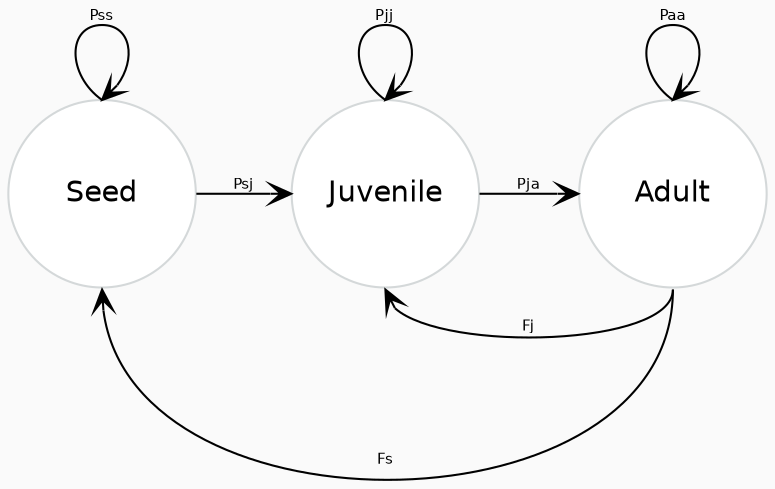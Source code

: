 graph dot {
  graph [
    fontsize = 10,
    rankdir = LR,
    bgcolor = "#fafafa"
    ]
  node [
    shape = circle,
    fontname = Helvetica,
    fixedsize = true,
    height = 1.25,
    color = "#d4d8d9",
    fillcolor = "#ffffff",
    style = filled
    ]
  0 [label = "Seed"]
  1 [label = "Juvenile"]
  2 [label = "Adult"]

  edge[
    color = black,
    dir = forward,
    fontname = Helvetica,
    fontsize = 7
  ]
  0:n -- 0:n [style = "invis"]
  0:n -- 0:n [
    arrowhead = vee,
    label = "Pss",
    constraint = false
  ]
  0 -- 1 [
    arrowhead = vee,
    label = "Psj"
  ]
  1:n -- 1:n [style = "invis"]
  1:n -- 1:n [
    arrowhead = vee,
    label = "Pjj",
    constraint = false
  ]
  1 -- 2 [
    arrowhead = vee,
    label = "Pja"
  ]
  2:n -- 2:n [style = "invis"]
  2:n -- 2:n [
    arrowhead = vee,
    label = "Paa",
    constraint = false
  ]
  2:s -- 1:s [style = "invis"]
  2:s -- 1:s [
    arrowhead = vee,
    label = "Fj"
  ]
  2:s -- 0:s [
    arrowhead = vee,
    label = "Fs",
    constraint = false
  ]
}